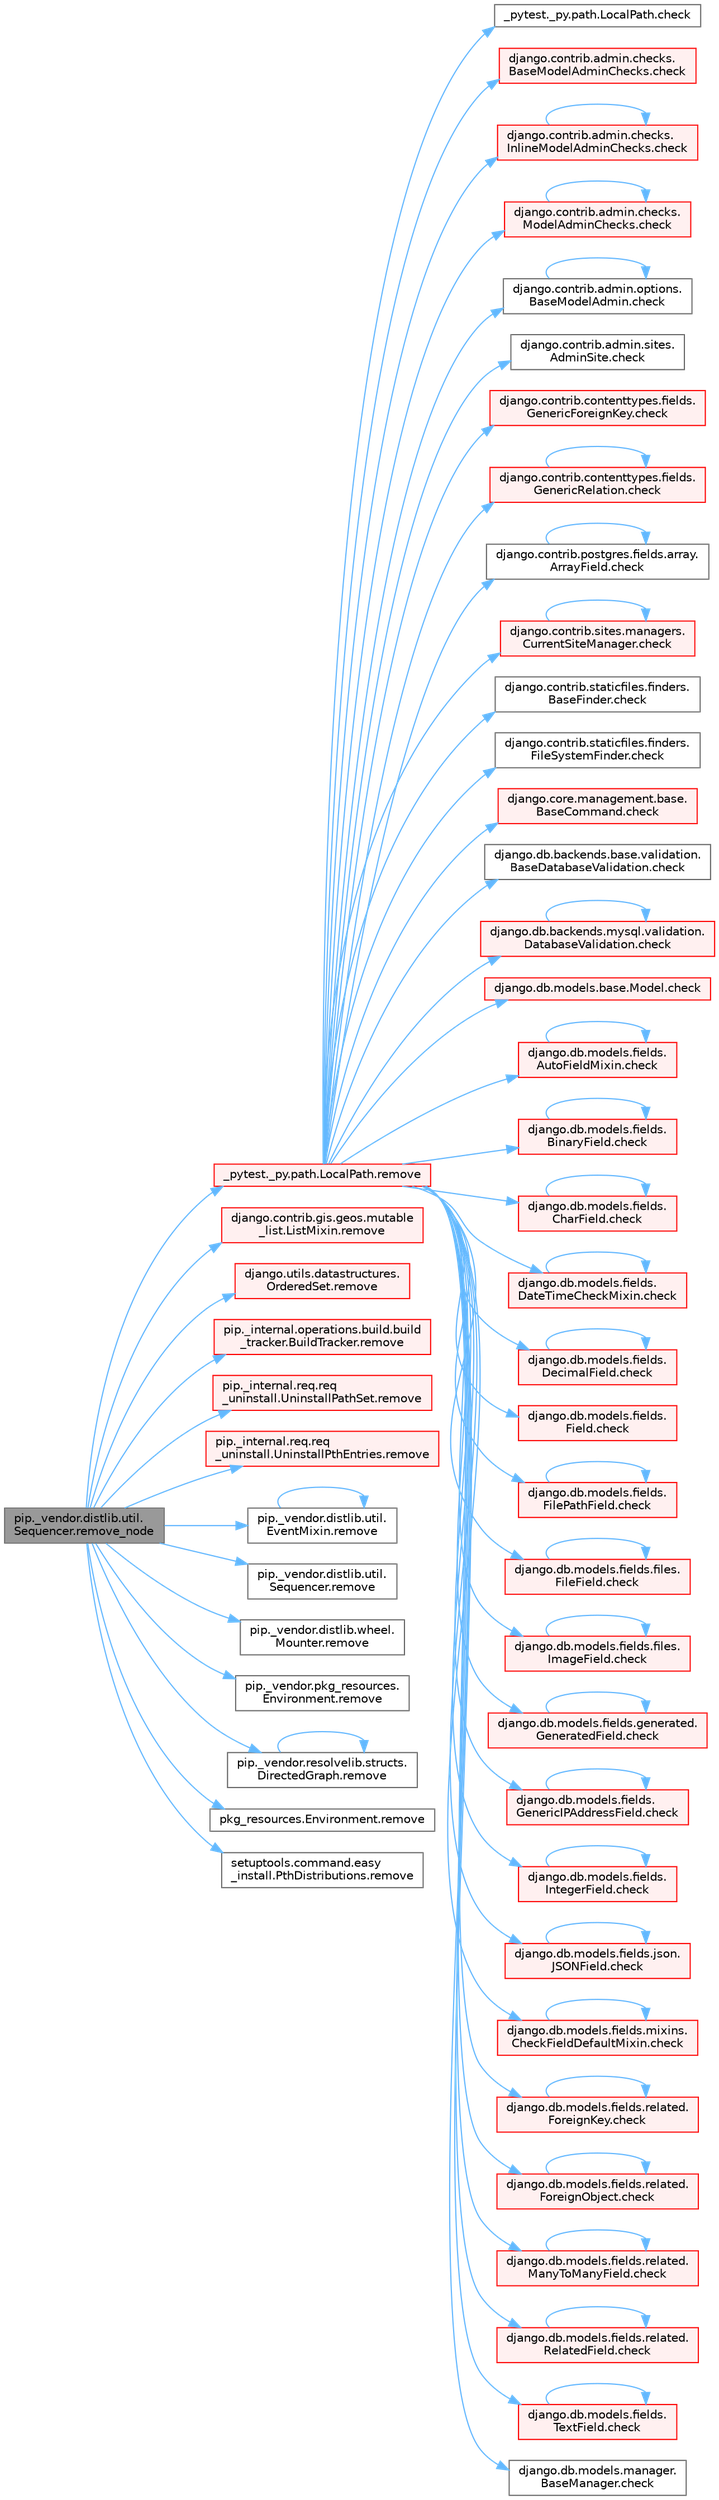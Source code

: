 digraph "pip._vendor.distlib.util.Sequencer.remove_node"
{
 // LATEX_PDF_SIZE
  bgcolor="transparent";
  edge [fontname=Helvetica,fontsize=10,labelfontname=Helvetica,labelfontsize=10];
  node [fontname=Helvetica,fontsize=10,shape=box,height=0.2,width=0.4];
  rankdir="LR";
  Node1 [id="Node000001",label="pip._vendor.distlib.util.\lSequencer.remove_node",height=0.2,width=0.4,color="gray40", fillcolor="grey60", style="filled", fontcolor="black",tooltip=" "];
  Node1 -> Node2 [id="edge1_Node000001_Node000002",color="steelblue1",style="solid",tooltip=" "];
  Node2 [id="Node000002",label="_pytest._py.path.LocalPath.remove",height=0.2,width=0.4,color="red", fillcolor="#FFF0F0", style="filled",URL="$class__pytest_1_1__py_1_1path_1_1_local_path.html#ab03c51c4d1c02d97ecc0249f7d270d2c",tooltip=" "];
  Node2 -> Node3 [id="edge2_Node000002_Node000003",color="steelblue1",style="solid",tooltip=" "];
  Node3 [id="Node000003",label="_pytest._py.path.LocalPath.check",height=0.2,width=0.4,color="grey40", fillcolor="white", style="filled",URL="$class__pytest_1_1__py_1_1path_1_1_local_path.html#a4b987fb8998938ae4a5f4ed6aebf69ea",tooltip=" "];
  Node2 -> Node4 [id="edge3_Node000002_Node000004",color="steelblue1",style="solid",tooltip=" "];
  Node4 [id="Node000004",label="django.contrib.admin.checks.\lBaseModelAdminChecks.check",height=0.2,width=0.4,color="red", fillcolor="#FFF0F0", style="filled",URL="$classdjango_1_1contrib_1_1admin_1_1checks_1_1_base_model_admin_checks.html#a11595bf2b8d59e96fee553e518494d6d",tooltip=" "];
  Node2 -> Node37 [id="edge4_Node000002_Node000037",color="steelblue1",style="solid",tooltip=" "];
  Node37 [id="Node000037",label="django.contrib.admin.checks.\lInlineModelAdminChecks.check",height=0.2,width=0.4,color="red", fillcolor="#FFF0F0", style="filled",URL="$classdjango_1_1contrib_1_1admin_1_1checks_1_1_inline_model_admin_checks.html#acdf096659f73e5facb970e774e61f7cc",tooltip=" "];
  Node37 -> Node37 [id="edge5_Node000037_Node000037",color="steelblue1",style="solid",tooltip=" "];
  Node2 -> Node46 [id="edge6_Node000002_Node000046",color="steelblue1",style="solid",tooltip=" "];
  Node46 [id="Node000046",label="django.contrib.admin.checks.\lModelAdminChecks.check",height=0.2,width=0.4,color="red", fillcolor="#FFF0F0", style="filled",URL="$classdjango_1_1contrib_1_1admin_1_1checks_1_1_model_admin_checks.html#afedbd9df38a2915eb0a5a9cea0731bc3",tooltip=" "];
  Node46 -> Node46 [id="edge7_Node000046_Node000046",color="steelblue1",style="solid",tooltip=" "];
  Node2 -> Node66 [id="edge8_Node000002_Node000066",color="steelblue1",style="solid",tooltip=" "];
  Node66 [id="Node000066",label="django.contrib.admin.options.\lBaseModelAdmin.check",height=0.2,width=0.4,color="grey40", fillcolor="white", style="filled",URL="$classdjango_1_1contrib_1_1admin_1_1options_1_1_base_model_admin.html#af32f399c528a3e552e7518976cc41a5b",tooltip=" "];
  Node66 -> Node66 [id="edge9_Node000066_Node000066",color="steelblue1",style="solid",tooltip=" "];
  Node2 -> Node67 [id="edge10_Node000002_Node000067",color="steelblue1",style="solid",tooltip=" "];
  Node67 [id="Node000067",label="django.contrib.admin.sites.\lAdminSite.check",height=0.2,width=0.4,color="grey40", fillcolor="white", style="filled",URL="$classdjango_1_1contrib_1_1admin_1_1sites_1_1_admin_site.html#aefedadd8ec4a978001a8182443f0a75e",tooltip=" "];
  Node2 -> Node68 [id="edge11_Node000002_Node000068",color="steelblue1",style="solid",tooltip=" "];
  Node68 [id="Node000068",label="django.contrib.contenttypes.fields.\lGenericForeignKey.check",height=0.2,width=0.4,color="red", fillcolor="#FFF0F0", style="filled",URL="$classdjango_1_1contrib_1_1contenttypes_1_1fields_1_1_generic_foreign_key.html#a825d4540a94bc23ef0ce2a03f4ddb7fc",tooltip=" "];
  Node2 -> Node781 [id="edge12_Node000002_Node000781",color="steelblue1",style="solid",tooltip=" "];
  Node781 [id="Node000781",label="django.contrib.contenttypes.fields.\lGenericRelation.check",height=0.2,width=0.4,color="red", fillcolor="#FFF0F0", style="filled",URL="$classdjango_1_1contrib_1_1contenttypes_1_1fields_1_1_generic_relation.html#a45d009ec3d4930825210c7ec1bc16cac",tooltip=" "];
  Node781 -> Node781 [id="edge13_Node000781_Node000781",color="steelblue1",style="solid",tooltip=" "];
  Node2 -> Node785 [id="edge14_Node000002_Node000785",color="steelblue1",style="solid",tooltip=" "];
  Node785 [id="Node000785",label="django.contrib.postgres.fields.array.\lArrayField.check",height=0.2,width=0.4,color="grey40", fillcolor="white", style="filled",URL="$classdjango_1_1contrib_1_1postgres_1_1fields_1_1array_1_1_array_field.html#a3bfc183c9c8aad5ba35799fd720e9105",tooltip=" "];
  Node785 -> Node785 [id="edge15_Node000785_Node000785",color="steelblue1",style="solid",tooltip=" "];
  Node2 -> Node786 [id="edge16_Node000002_Node000786",color="steelblue1",style="solid",tooltip=" "];
  Node786 [id="Node000786",label="django.contrib.sites.managers.\lCurrentSiteManager.check",height=0.2,width=0.4,color="red", fillcolor="#FFF0F0", style="filled",URL="$classdjango_1_1contrib_1_1sites_1_1managers_1_1_current_site_manager.html#a24104e33647bb4f4a78f9a3b6f815248",tooltip=" "];
  Node786 -> Node786 [id="edge17_Node000786_Node000786",color="steelblue1",style="solid",tooltip=" "];
  Node2 -> Node1475 [id="edge18_Node000002_Node001475",color="steelblue1",style="solid",tooltip=" "];
  Node1475 [id="Node001475",label="django.contrib.staticfiles.finders.\lBaseFinder.check",height=0.2,width=0.4,color="grey40", fillcolor="white", style="filled",URL="$classdjango_1_1contrib_1_1staticfiles_1_1finders_1_1_base_finder.html#ab92c4f7950eea18b75fdb93463b0d29d",tooltip=" "];
  Node2 -> Node1476 [id="edge19_Node000002_Node001476",color="steelblue1",style="solid",tooltip=" "];
  Node1476 [id="Node001476",label="django.contrib.staticfiles.finders.\lFileSystemFinder.check",height=0.2,width=0.4,color="grey40", fillcolor="white", style="filled",URL="$classdjango_1_1contrib_1_1staticfiles_1_1finders_1_1_file_system_finder.html#a709eac9ec46c5e67a0ba159b658dc15a",tooltip=" "];
  Node2 -> Node1477 [id="edge20_Node000002_Node001477",color="steelblue1",style="solid",tooltip=" "];
  Node1477 [id="Node001477",label="django.core.management.base.\lBaseCommand.check",height=0.2,width=0.4,color="red", fillcolor="#FFF0F0", style="filled",URL="$classdjango_1_1core_1_1management_1_1base_1_1_base_command.html#a0ff1b562b3f6e68600b828fce3cf09b6",tooltip=" "];
  Node2 -> Node1478 [id="edge21_Node000002_Node001478",color="steelblue1",style="solid",tooltip=" "];
  Node1478 [id="Node001478",label="django.db.backends.base.validation.\lBaseDatabaseValidation.check",height=0.2,width=0.4,color="grey40", fillcolor="white", style="filled",URL="$classdjango_1_1db_1_1backends_1_1base_1_1validation_1_1_base_database_validation.html#aba603612877c7a309dad634f434bf751",tooltip=" "];
  Node2 -> Node1479 [id="edge22_Node000002_Node001479",color="steelblue1",style="solid",tooltip=" "];
  Node1479 [id="Node001479",label="django.db.backends.mysql.validation.\lDatabaseValidation.check",height=0.2,width=0.4,color="red", fillcolor="#FFF0F0", style="filled",URL="$classdjango_1_1db_1_1backends_1_1mysql_1_1validation_1_1_database_validation.html#ae97ac90b3d18457f080c5eb1c0412d88",tooltip=" "];
  Node1479 -> Node1479 [id="edge23_Node001479_Node001479",color="steelblue1",style="solid",tooltip=" "];
  Node2 -> Node1481 [id="edge24_Node000002_Node001481",color="steelblue1",style="solid",tooltip=" "];
  Node1481 [id="Node001481",label="django.db.models.base.Model.check",height=0.2,width=0.4,color="red", fillcolor="#FFF0F0", style="filled",URL="$classdjango_1_1db_1_1models_1_1base_1_1_model.html#ab2d7ad77a925236e80619ead6c3d7f4b",tooltip=" "];
  Node2 -> Node1501 [id="edge25_Node000002_Node001501",color="steelblue1",style="solid",tooltip=" "];
  Node1501 [id="Node001501",label="django.db.models.fields.\lAutoFieldMixin.check",height=0.2,width=0.4,color="red", fillcolor="#FFF0F0", style="filled",URL="$classdjango_1_1db_1_1models_1_1fields_1_1_auto_field_mixin.html#a85eb07224cb0ac2d36fbd60bca546bef",tooltip=" "];
  Node1501 -> Node1501 [id="edge26_Node001501_Node001501",color="steelblue1",style="solid",tooltip=" "];
  Node2 -> Node1504 [id="edge27_Node000002_Node001504",color="steelblue1",style="solid",tooltip=" "];
  Node1504 [id="Node001504",label="django.db.models.fields.\lBinaryField.check",height=0.2,width=0.4,color="red", fillcolor="#FFF0F0", style="filled",URL="$classdjango_1_1db_1_1models_1_1fields_1_1_binary_field.html#a51c981fa6aa2a2e1d4efcfa766673646",tooltip=" "];
  Node1504 -> Node1504 [id="edge28_Node001504_Node001504",color="steelblue1",style="solid",tooltip=" "];
  Node2 -> Node1506 [id="edge29_Node000002_Node001506",color="steelblue1",style="solid",tooltip=" "];
  Node1506 [id="Node001506",label="django.db.models.fields.\lCharField.check",height=0.2,width=0.4,color="red", fillcolor="#FFF0F0", style="filled",URL="$classdjango_1_1db_1_1models_1_1fields_1_1_char_field.html#a0eb18a4df8ce40930eb724339c6441b0",tooltip=" "];
  Node1506 -> Node1506 [id="edge30_Node001506_Node001506",color="steelblue1",style="solid",tooltip=" "];
  Node2 -> Node1510 [id="edge31_Node000002_Node001510",color="steelblue1",style="solid",tooltip=" "];
  Node1510 [id="Node001510",label="django.db.models.fields.\lDateTimeCheckMixin.check",height=0.2,width=0.4,color="red", fillcolor="#FFF0F0", style="filled",URL="$classdjango_1_1db_1_1models_1_1fields_1_1_date_time_check_mixin.html#ab7287b8bf80b28f6f50dec25d9a67a3a",tooltip=" "];
  Node1510 -> Node1510 [id="edge32_Node001510_Node001510",color="steelblue1",style="solid",tooltip=" "];
  Node2 -> Node1520 [id="edge33_Node000002_Node001520",color="steelblue1",style="solid",tooltip=" "];
  Node1520 [id="Node001520",label="django.db.models.fields.\lDecimalField.check",height=0.2,width=0.4,color="red", fillcolor="#FFF0F0", style="filled",URL="$classdjango_1_1db_1_1models_1_1fields_1_1_decimal_field.html#ab3ffc1695661a8734c24c28af00b6069",tooltip=" "];
  Node1520 -> Node1520 [id="edge34_Node001520_Node001520",color="steelblue1",style="solid",tooltip=" "];
  Node2 -> Node1524 [id="edge35_Node000002_Node001524",color="steelblue1",style="solid",tooltip=" "];
  Node1524 [id="Node001524",label="django.db.models.fields.\lField.check",height=0.2,width=0.4,color="red", fillcolor="#FFF0F0", style="filled",URL="$classdjango_1_1db_1_1models_1_1fields_1_1_field.html#ad2ebd34e73f0b1ff16ba6b6f155633ac",tooltip=" "];
  Node2 -> Node1551 [id="edge36_Node000002_Node001551",color="steelblue1",style="solid",tooltip=" "];
  Node1551 [id="Node001551",label="django.db.models.fields.\lFilePathField.check",height=0.2,width=0.4,color="red", fillcolor="#FFF0F0", style="filled",URL="$classdjango_1_1db_1_1models_1_1fields_1_1_file_path_field.html#acc2e0785469b1e3140219b0c9a195afb",tooltip=" "];
  Node1551 -> Node1551 [id="edge37_Node001551_Node001551",color="steelblue1",style="solid",tooltip=" "];
  Node2 -> Node1553 [id="edge38_Node000002_Node001553",color="steelblue1",style="solid",tooltip=" "];
  Node1553 [id="Node001553",label="django.db.models.fields.files.\lFileField.check",height=0.2,width=0.4,color="red", fillcolor="#FFF0F0", style="filled",URL="$classdjango_1_1db_1_1models_1_1fields_1_1files_1_1_file_field.html#a8922e0bff68bd802386352a5fccd8a85",tooltip=" "];
  Node1553 -> Node1553 [id="edge39_Node001553_Node001553",color="steelblue1",style="solid",tooltip=" "];
  Node2 -> Node1555 [id="edge40_Node000002_Node001555",color="steelblue1",style="solid",tooltip=" "];
  Node1555 [id="Node001555",label="django.db.models.fields.files.\lImageField.check",height=0.2,width=0.4,color="red", fillcolor="#FFF0F0", style="filled",URL="$classdjango_1_1db_1_1models_1_1fields_1_1files_1_1_image_field.html#a6e057f35358dcae72cbc468e58477f82",tooltip=" "];
  Node1555 -> Node1555 [id="edge41_Node001555_Node001555",color="steelblue1",style="solid",tooltip=" "];
  Node2 -> Node1557 [id="edge42_Node000002_Node001557",color="steelblue1",style="solid",tooltip=" "];
  Node1557 [id="Node001557",label="django.db.models.fields.generated.\lGeneratedField.check",height=0.2,width=0.4,color="red", fillcolor="#FFF0F0", style="filled",URL="$classdjango_1_1db_1_1models_1_1fields_1_1generated_1_1_generated_field.html#a17dcd0f6d6580cb5f6417d8730312ad6",tooltip=" "];
  Node1557 -> Node1557 [id="edge43_Node001557_Node001557",color="steelblue1",style="solid",tooltip=" "];
  Node2 -> Node1564 [id="edge44_Node000002_Node001564",color="steelblue1",style="solid",tooltip=" "];
  Node1564 [id="Node001564",label="django.db.models.fields.\lGenericIPAddressField.check",height=0.2,width=0.4,color="red", fillcolor="#FFF0F0", style="filled",URL="$classdjango_1_1db_1_1models_1_1fields_1_1_generic_i_p_address_field.html#af73879f6f7868b661fe27d031849cbfb",tooltip=" "];
  Node1564 -> Node1564 [id="edge45_Node001564_Node001564",color="steelblue1",style="solid",tooltip=" "];
  Node2 -> Node1566 [id="edge46_Node000002_Node001566",color="steelblue1",style="solid",tooltip=" "];
  Node1566 [id="Node001566",label="django.db.models.fields.\lIntegerField.check",height=0.2,width=0.4,color="red", fillcolor="#FFF0F0", style="filled",URL="$classdjango_1_1db_1_1models_1_1fields_1_1_integer_field.html#a5e5ba3fdfa77ed60312a7d653c18646c",tooltip=" "];
  Node1566 -> Node1566 [id="edge47_Node001566_Node001566",color="steelblue1",style="solid",tooltip=" "];
  Node2 -> Node1568 [id="edge48_Node000002_Node001568",color="steelblue1",style="solid",tooltip=" "];
  Node1568 [id="Node001568",label="django.db.models.fields.json.\lJSONField.check",height=0.2,width=0.4,color="red", fillcolor="#FFF0F0", style="filled",URL="$classdjango_1_1db_1_1models_1_1fields_1_1json_1_1_j_s_o_n_field.html#a3e212f8702c9959a9043f962509472b4",tooltip=" "];
  Node1568 -> Node1568 [id="edge49_Node001568_Node001568",color="steelblue1",style="solid",tooltip=" "];
  Node2 -> Node1569 [id="edge50_Node000002_Node001569",color="steelblue1",style="solid",tooltip=" "];
  Node1569 [id="Node001569",label="django.db.models.fields.mixins.\lCheckFieldDefaultMixin.check",height=0.2,width=0.4,color="red", fillcolor="#FFF0F0", style="filled",URL="$classdjango_1_1db_1_1models_1_1fields_1_1mixins_1_1_check_field_default_mixin.html#a60e678d87f918980b2665c9586ac6e30",tooltip=" "];
  Node1569 -> Node1569 [id="edge51_Node001569_Node001569",color="steelblue1",style="solid",tooltip=" "];
  Node2 -> Node1571 [id="edge52_Node000002_Node001571",color="steelblue1",style="solid",tooltip=" "];
  Node1571 [id="Node001571",label="django.db.models.fields.related.\lForeignKey.check",height=0.2,width=0.4,color="red", fillcolor="#FFF0F0", style="filled",URL="$classdjango_1_1db_1_1models_1_1fields_1_1related_1_1_foreign_key.html#a4f1f9779dfed8a2ecc2ef8e7c763ac2e",tooltip=" "];
  Node1571 -> Node1571 [id="edge53_Node001571_Node001571",color="steelblue1",style="solid",tooltip=" "];
  Node2 -> Node1577 [id="edge54_Node000002_Node001577",color="steelblue1",style="solid",tooltip=" "];
  Node1577 [id="Node001577",label="django.db.models.fields.related.\lForeignObject.check",height=0.2,width=0.4,color="red", fillcolor="#FFF0F0", style="filled",URL="$classdjango_1_1db_1_1models_1_1fields_1_1related_1_1_foreign_object.html#a3f86b34db6a0c837940fd06a738f8874",tooltip=" "];
  Node1577 -> Node1577 [id="edge55_Node001577_Node001577",color="steelblue1",style="solid",tooltip=" "];
  Node2 -> Node1585 [id="edge56_Node000002_Node001585",color="steelblue1",style="solid",tooltip=" "];
  Node1585 [id="Node001585",label="django.db.models.fields.related.\lManyToManyField.check",height=0.2,width=0.4,color="red", fillcolor="#FFF0F0", style="filled",URL="$classdjango_1_1db_1_1models_1_1fields_1_1related_1_1_many_to_many_field.html#a27fb55abc0248b438349aaff84762a70",tooltip=" "];
  Node1585 -> Node1585 [id="edge57_Node001585_Node001585",color="steelblue1",style="solid",tooltip=" "];
  Node2 -> Node1589 [id="edge58_Node000002_Node001589",color="steelblue1",style="solid",tooltip=" "];
  Node1589 [id="Node001589",label="django.db.models.fields.related.\lRelatedField.check",height=0.2,width=0.4,color="red", fillcolor="#FFF0F0", style="filled",URL="$classdjango_1_1db_1_1models_1_1fields_1_1related_1_1_related_field.html#a0a6b770cf843d11a02a7eb2ed80bc434",tooltip=" "];
  Node1589 -> Node1589 [id="edge59_Node001589_Node001589",color="steelblue1",style="solid",tooltip=" "];
  Node2 -> Node1596 [id="edge60_Node000002_Node001596",color="steelblue1",style="solid",tooltip=" "];
  Node1596 [id="Node001596",label="django.db.models.fields.\lTextField.check",height=0.2,width=0.4,color="red", fillcolor="#FFF0F0", style="filled",URL="$classdjango_1_1db_1_1models_1_1fields_1_1_text_field.html#abe02a845bc6d9a80ecb48a81aa75eab2",tooltip=" "];
  Node1596 -> Node1596 [id="edge61_Node001596_Node001596",color="steelblue1",style="solid",tooltip=" "];
  Node2 -> Node1597 [id="edge62_Node000002_Node001597",color="steelblue1",style="solid",tooltip=" "];
  Node1597 [id="Node001597",label="django.db.models.manager.\lBaseManager.check",height=0.2,width=0.4,color="grey40", fillcolor="white", style="filled",URL="$classdjango_1_1db_1_1models_1_1manager_1_1_base_manager.html#a75e1657d2a4fa327ea1abadb6fd8fecc",tooltip=" "];
  Node1 -> Node4528 [id="edge63_Node000001_Node004528",color="steelblue1",style="solid",tooltip=" "];
  Node4528 [id="Node004528",label="django.contrib.gis.geos.mutable\l_list.ListMixin.remove",height=0.2,width=0.4,color="red", fillcolor="#FFF0F0", style="filled",URL="$classdjango_1_1contrib_1_1gis_1_1geos_1_1mutable__list_1_1_list_mixin.html#ade74af9abc20e0c859f0e17a689947b7",tooltip=" "];
  Node1 -> Node4529 [id="edge64_Node000001_Node004529",color="steelblue1",style="solid",tooltip=" "];
  Node4529 [id="Node004529",label="django.utils.datastructures.\lOrderedSet.remove",height=0.2,width=0.4,color="red", fillcolor="#FFF0F0", style="filled",URL="$classdjango_1_1utils_1_1datastructures_1_1_ordered_set.html#a703b26ca13e1d0412a6981f9327dfad6",tooltip=" "];
  Node1 -> Node4530 [id="edge65_Node000001_Node004530",color="steelblue1",style="solid",tooltip=" "];
  Node4530 [id="Node004530",label="pip._internal.operations.build.build\l_tracker.BuildTracker.remove",height=0.2,width=0.4,color="red", fillcolor="#FFF0F0", style="filled",URL="$classpip_1_1__internal_1_1operations_1_1build_1_1build__tracker_1_1_build_tracker.html#ab7fc92eefa4547345dade100ba40c87d",tooltip=" "];
  Node1 -> Node4531 [id="edge66_Node000001_Node004531",color="steelblue1",style="solid",tooltip=" "];
  Node4531 [id="Node004531",label="pip._internal.req.req\l_uninstall.UninstallPathSet.remove",height=0.2,width=0.4,color="red", fillcolor="#FFF0F0", style="filled",URL="$classpip_1_1__internal_1_1req_1_1req__uninstall_1_1_uninstall_path_set.html#aa3b856eaea9fc5f93226cc788adc8d04",tooltip=" "];
  Node1 -> Node4536 [id="edge67_Node000001_Node004536",color="steelblue1",style="solid",tooltip=" "];
  Node4536 [id="Node004536",label="pip._internal.req.req\l_uninstall.UninstallPthEntries.remove",height=0.2,width=0.4,color="red", fillcolor="#FFF0F0", style="filled",URL="$classpip_1_1__internal_1_1req_1_1req__uninstall_1_1_uninstall_pth_entries.html#abc6207d7c971076b788c476316aacfc2",tooltip=" "];
  Node1 -> Node4537 [id="edge68_Node000001_Node004537",color="steelblue1",style="solid",tooltip=" "];
  Node4537 [id="Node004537",label="pip._vendor.distlib.util.\lEventMixin.remove",height=0.2,width=0.4,color="grey40", fillcolor="white", style="filled",URL="$classpip_1_1__vendor_1_1distlib_1_1util_1_1_event_mixin.html#abb0556ba3ee6d7674c09aec0b1c8f3f7",tooltip=" "];
  Node4537 -> Node4537 [id="edge69_Node004537_Node004537",color="steelblue1",style="solid",tooltip=" "];
  Node1 -> Node4538 [id="edge70_Node000001_Node004538",color="steelblue1",style="solid",tooltip=" "];
  Node4538 [id="Node004538",label="pip._vendor.distlib.util.\lSequencer.remove",height=0.2,width=0.4,color="grey40", fillcolor="white", style="filled",URL="$classpip_1_1__vendor_1_1distlib_1_1util_1_1_sequencer.html#a4d7071fd05b423856439d10013cf8cf8",tooltip=" "];
  Node1 -> Node4539 [id="edge71_Node000001_Node004539",color="steelblue1",style="solid",tooltip=" "];
  Node4539 [id="Node004539",label="pip._vendor.distlib.wheel.\lMounter.remove",height=0.2,width=0.4,color="grey40", fillcolor="white", style="filled",URL="$classpip_1_1__vendor_1_1distlib_1_1wheel_1_1_mounter.html#abc2573efd09fa1f5f1df3816b2b0fad2",tooltip=" "];
  Node1 -> Node4540 [id="edge72_Node000001_Node004540",color="steelblue1",style="solid",tooltip=" "];
  Node4540 [id="Node004540",label="pip._vendor.pkg_resources.\lEnvironment.remove",height=0.2,width=0.4,color="grey40", fillcolor="white", style="filled",URL="$classpip_1_1__vendor_1_1pkg__resources_1_1_environment.html#ae59b77f85252a72d5f39535e4e276aff",tooltip=" "];
  Node1 -> Node4541 [id="edge73_Node000001_Node004541",color="steelblue1",style="solid",tooltip=" "];
  Node4541 [id="Node004541",label="pip._vendor.resolvelib.structs.\lDirectedGraph.remove",height=0.2,width=0.4,color="grey40", fillcolor="white", style="filled",URL="$classpip_1_1__vendor_1_1resolvelib_1_1structs_1_1_directed_graph.html#a9414a435f991ef48516fd5efeff88f6b",tooltip=" "];
  Node4541 -> Node4541 [id="edge74_Node004541_Node004541",color="steelblue1",style="solid",tooltip=" "];
  Node1 -> Node4542 [id="edge75_Node000001_Node004542",color="steelblue1",style="solid",tooltip=" "];
  Node4542 [id="Node004542",label="pkg_resources.Environment.remove",height=0.2,width=0.4,color="grey40", fillcolor="white", style="filled",URL="$classpkg__resources_1_1_environment.html#a7dbae5b045dd9cfb436808da0100f335",tooltip=" "];
  Node1 -> Node4543 [id="edge76_Node000001_Node004543",color="steelblue1",style="solid",tooltip=" "];
  Node4543 [id="Node004543",label="setuptools.command.easy\l_install.PthDistributions.remove",height=0.2,width=0.4,color="grey40", fillcolor="white", style="filled",URL="$classsetuptools_1_1command_1_1easy__install_1_1_pth_distributions.html#a987093972f1a2a65c7eeb8804b2685c2",tooltip=" "];
}
